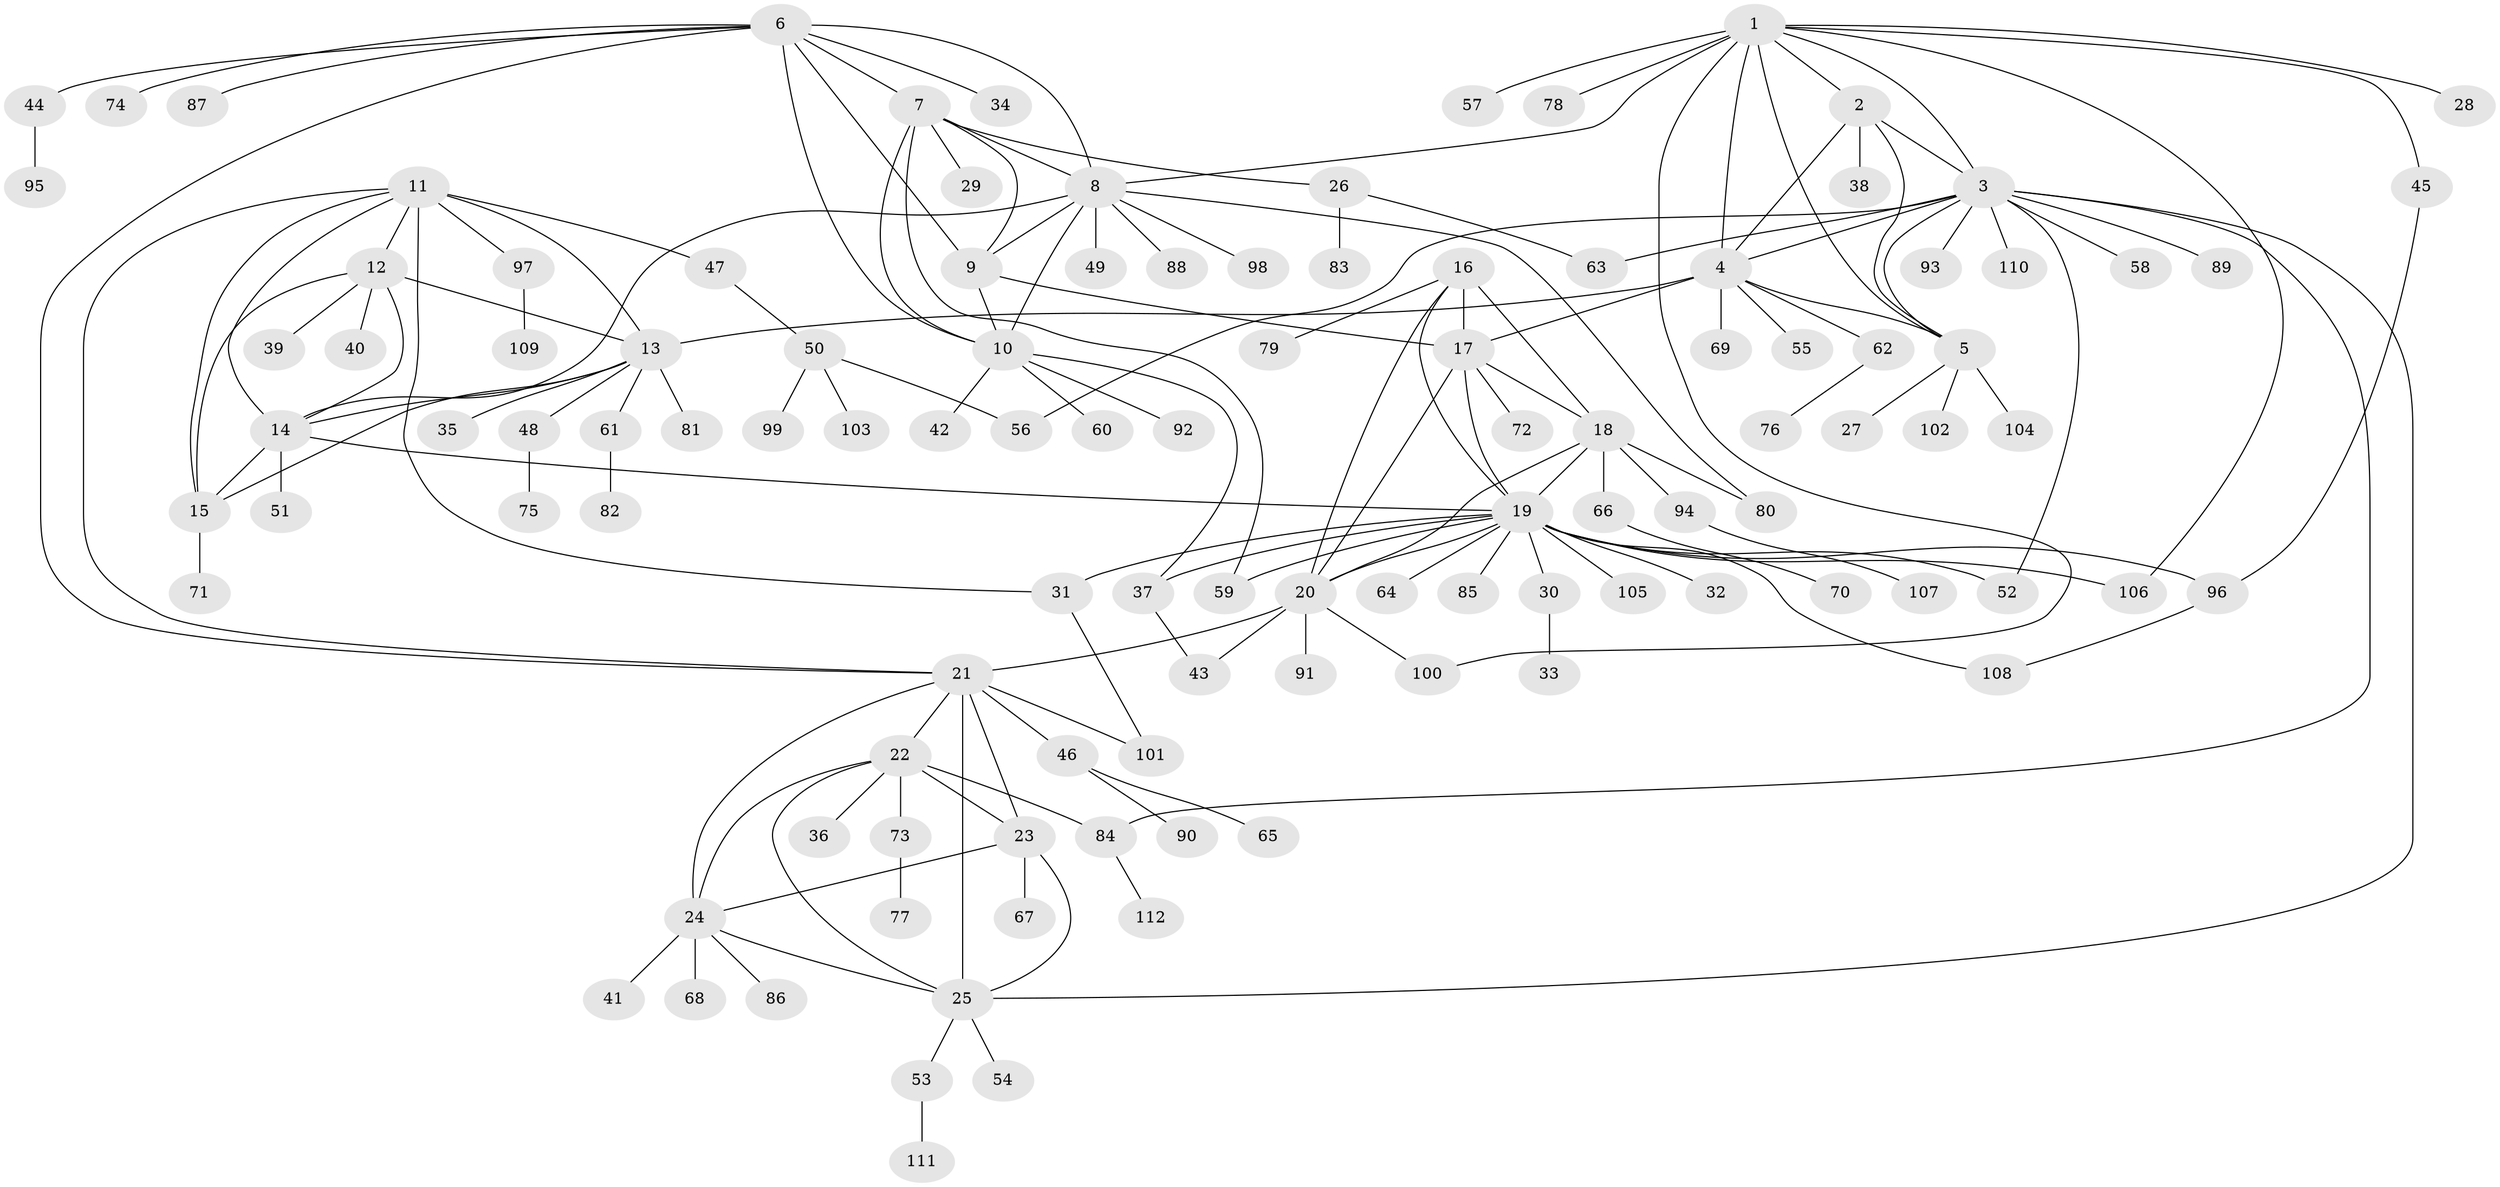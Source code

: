 // coarse degree distribution, {3: 0.06666666666666667, 7: 0.06666666666666667, 1: 0.4222222222222222, 6: 0.022222222222222223, 5: 0.13333333333333333, 2: 0.17777777777777778, 9: 0.044444444444444446, 8: 0.022222222222222223, 11: 0.022222222222222223, 4: 0.022222222222222223}
// Generated by graph-tools (version 1.1) at 2025/37/03/04/25 23:37:43]
// undirected, 112 vertices, 161 edges
graph export_dot {
  node [color=gray90,style=filled];
  1;
  2;
  3;
  4;
  5;
  6;
  7;
  8;
  9;
  10;
  11;
  12;
  13;
  14;
  15;
  16;
  17;
  18;
  19;
  20;
  21;
  22;
  23;
  24;
  25;
  26;
  27;
  28;
  29;
  30;
  31;
  32;
  33;
  34;
  35;
  36;
  37;
  38;
  39;
  40;
  41;
  42;
  43;
  44;
  45;
  46;
  47;
  48;
  49;
  50;
  51;
  52;
  53;
  54;
  55;
  56;
  57;
  58;
  59;
  60;
  61;
  62;
  63;
  64;
  65;
  66;
  67;
  68;
  69;
  70;
  71;
  72;
  73;
  74;
  75;
  76;
  77;
  78;
  79;
  80;
  81;
  82;
  83;
  84;
  85;
  86;
  87;
  88;
  89;
  90;
  91;
  92;
  93;
  94;
  95;
  96;
  97;
  98;
  99;
  100;
  101;
  102;
  103;
  104;
  105;
  106;
  107;
  108;
  109;
  110;
  111;
  112;
  1 -- 2;
  1 -- 3;
  1 -- 4;
  1 -- 5;
  1 -- 8;
  1 -- 28;
  1 -- 45;
  1 -- 57;
  1 -- 78;
  1 -- 100;
  1 -- 106;
  2 -- 3;
  2 -- 4;
  2 -- 5;
  2 -- 38;
  3 -- 4;
  3 -- 5;
  3 -- 25;
  3 -- 52;
  3 -- 56;
  3 -- 58;
  3 -- 63;
  3 -- 84;
  3 -- 89;
  3 -- 93;
  3 -- 110;
  4 -- 5;
  4 -- 13;
  4 -- 17;
  4 -- 55;
  4 -- 62;
  4 -- 69;
  5 -- 27;
  5 -- 102;
  5 -- 104;
  6 -- 7;
  6 -- 8;
  6 -- 9;
  6 -- 10;
  6 -- 21;
  6 -- 34;
  6 -- 44;
  6 -- 74;
  6 -- 87;
  7 -- 8;
  7 -- 9;
  7 -- 10;
  7 -- 26;
  7 -- 29;
  7 -- 59;
  8 -- 9;
  8 -- 10;
  8 -- 14;
  8 -- 49;
  8 -- 80;
  8 -- 88;
  8 -- 98;
  9 -- 10;
  9 -- 17;
  10 -- 37;
  10 -- 42;
  10 -- 60;
  10 -- 92;
  11 -- 12;
  11 -- 13;
  11 -- 14;
  11 -- 15;
  11 -- 21;
  11 -- 31;
  11 -- 47;
  11 -- 97;
  12 -- 13;
  12 -- 14;
  12 -- 15;
  12 -- 39;
  12 -- 40;
  13 -- 14;
  13 -- 15;
  13 -- 35;
  13 -- 48;
  13 -- 61;
  13 -- 81;
  14 -- 15;
  14 -- 19;
  14 -- 51;
  15 -- 71;
  16 -- 17;
  16 -- 18;
  16 -- 19;
  16 -- 20;
  16 -- 79;
  17 -- 18;
  17 -- 19;
  17 -- 20;
  17 -- 72;
  18 -- 19;
  18 -- 20;
  18 -- 66;
  18 -- 80;
  18 -- 94;
  19 -- 20;
  19 -- 30;
  19 -- 31;
  19 -- 32;
  19 -- 37;
  19 -- 52;
  19 -- 59;
  19 -- 64;
  19 -- 85;
  19 -- 96;
  19 -- 105;
  19 -- 106;
  19 -- 108;
  20 -- 21;
  20 -- 43;
  20 -- 91;
  20 -- 100;
  21 -- 22;
  21 -- 23;
  21 -- 24;
  21 -- 25;
  21 -- 46;
  21 -- 101;
  22 -- 23;
  22 -- 24;
  22 -- 25;
  22 -- 36;
  22 -- 73;
  22 -- 84;
  23 -- 24;
  23 -- 25;
  23 -- 67;
  24 -- 25;
  24 -- 41;
  24 -- 68;
  24 -- 86;
  25 -- 53;
  25 -- 54;
  26 -- 63;
  26 -- 83;
  30 -- 33;
  31 -- 101;
  37 -- 43;
  44 -- 95;
  45 -- 96;
  46 -- 65;
  46 -- 90;
  47 -- 50;
  48 -- 75;
  50 -- 56;
  50 -- 99;
  50 -- 103;
  53 -- 111;
  61 -- 82;
  62 -- 76;
  66 -- 70;
  73 -- 77;
  84 -- 112;
  94 -- 107;
  96 -- 108;
  97 -- 109;
}
